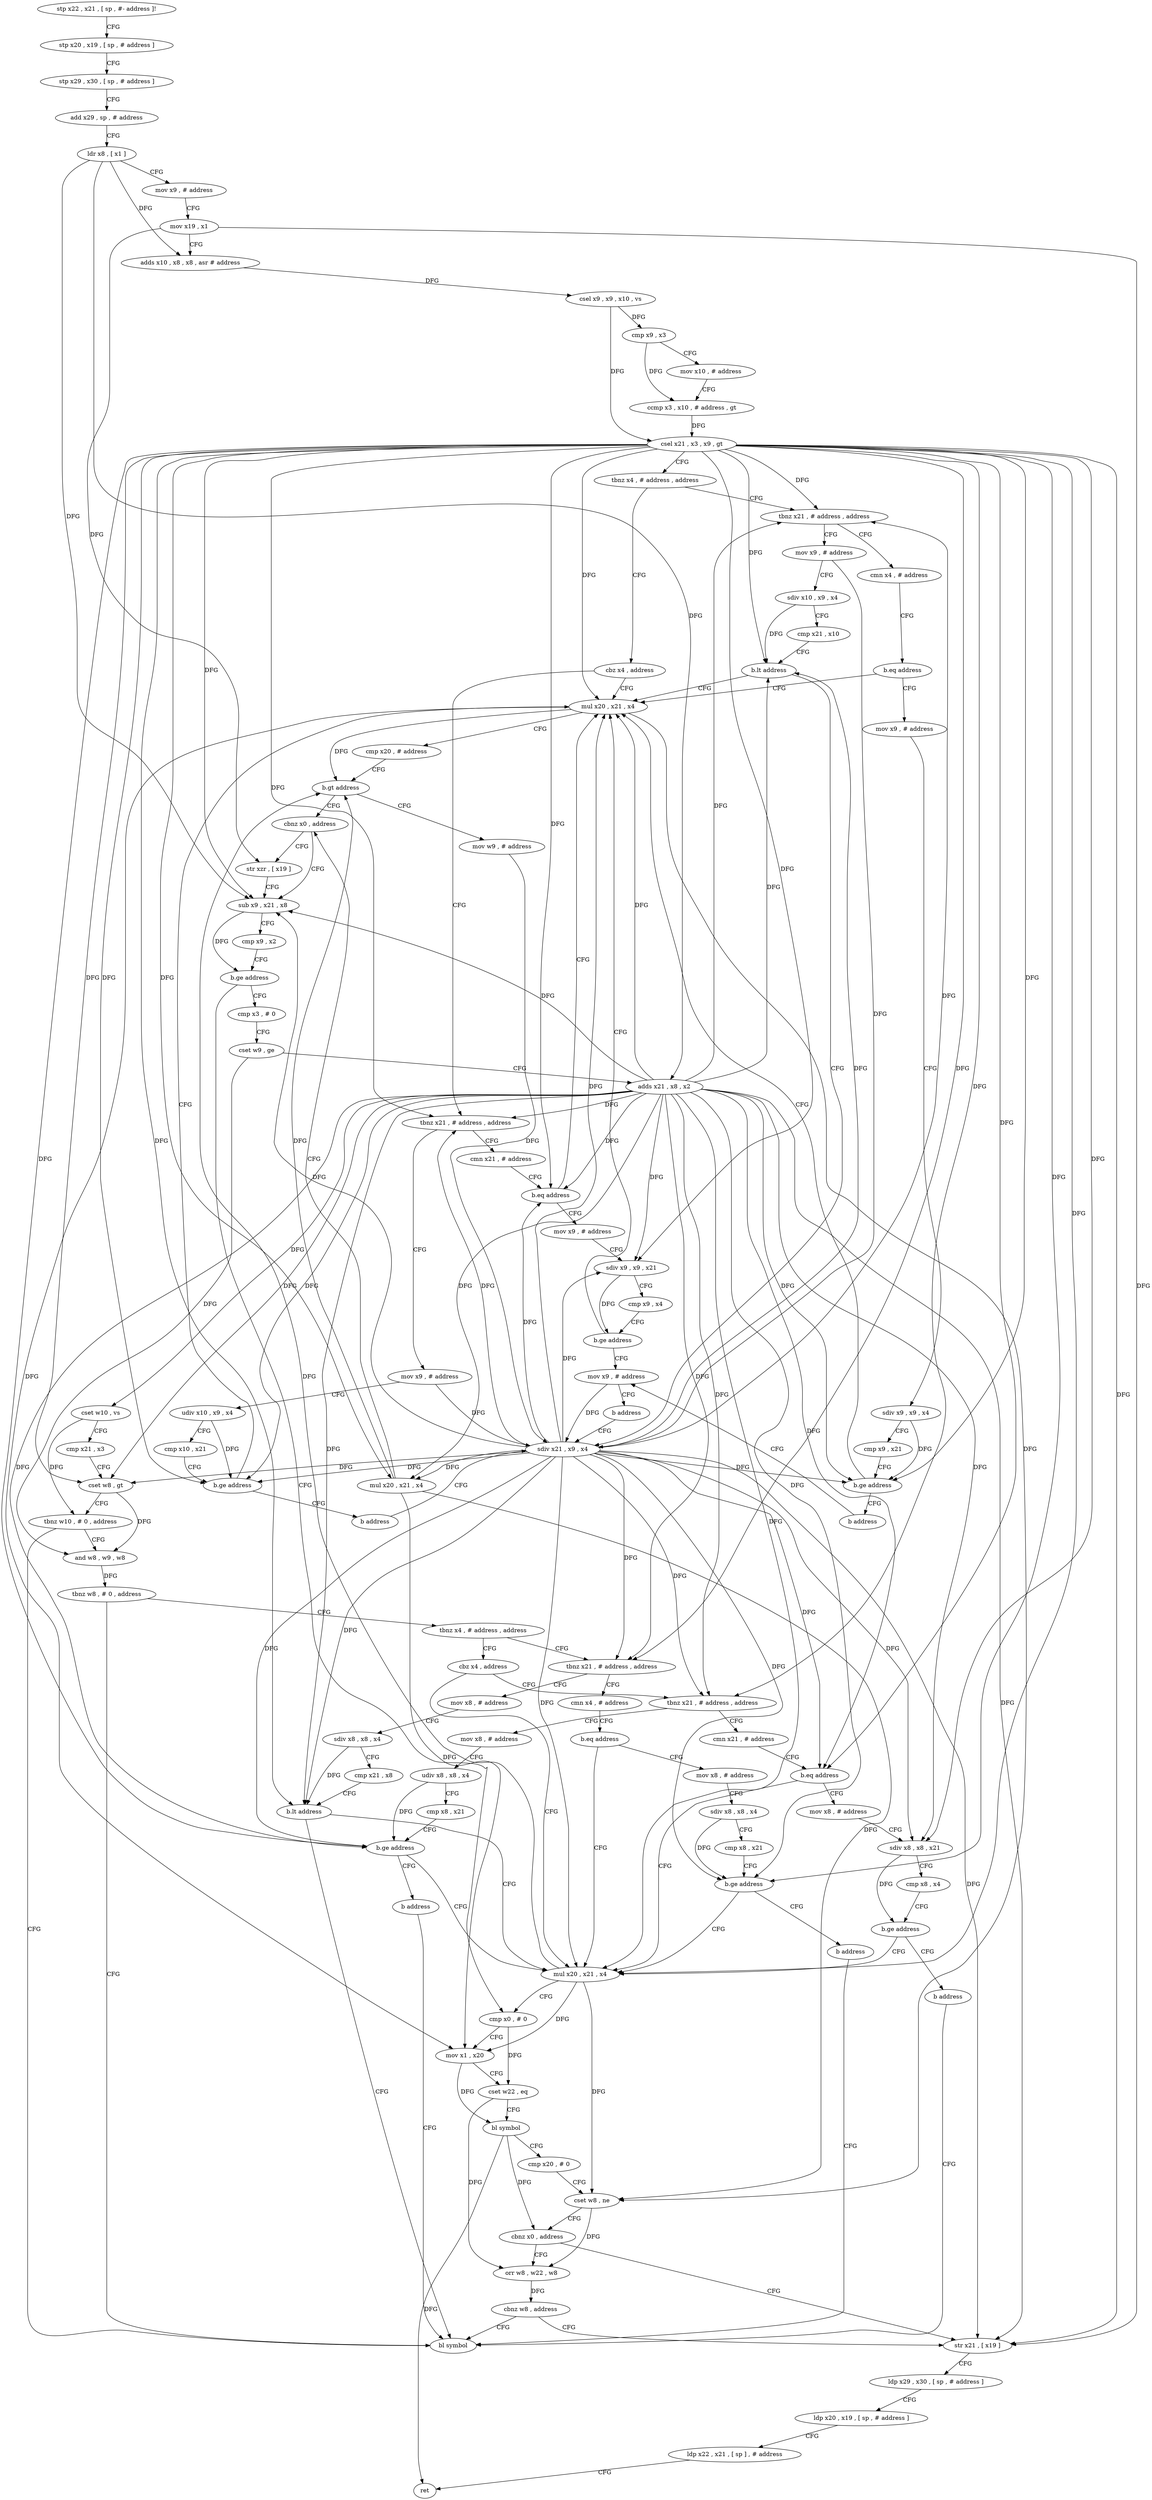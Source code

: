 digraph "func" {
"4216668" [label = "stp x22 , x21 , [ sp , #- address ]!" ]
"4216672" [label = "stp x20 , x19 , [ sp , # address ]" ]
"4216676" [label = "stp x29 , x30 , [ sp , # address ]" ]
"4216680" [label = "add x29 , sp , # address" ]
"4216684" [label = "ldr x8 , [ x1 ]" ]
"4216688" [label = "mov x9 , # address" ]
"4216692" [label = "mov x19 , x1" ]
"4216696" [label = "adds x10 , x8 , x8 , asr # address" ]
"4216700" [label = "csel x9 , x9 , x10 , vs" ]
"4216704" [label = "cmp x9 , x3" ]
"4216708" [label = "mov x10 , # address" ]
"4216712" [label = "ccmp x3 , x10 , # address , gt" ]
"4216716" [label = "csel x21 , x3 , x9 , gt" ]
"4216720" [label = "tbnz x4 , # address , address" ]
"4216752" [label = "tbnz x21 , # address , address" ]
"4216724" [label = "cbz x4 , address" ]
"4216816" [label = "mov x9 , # address" ]
"4216756" [label = "cmn x4 , # address" ]
"4216832" [label = "mul x20 , x21 , x4" ]
"4216728" [label = "tbnz x21 , # address , address" ]
"4216820" [label = "sdiv x10 , x9 , x4" ]
"4216824" [label = "cmp x21 , x10" ]
"4216828" [label = "b.lt address" ]
"4216848" [label = "sdiv x21 , x9 , x4" ]
"4216760" [label = "b.eq address" ]
"4216764" [label = "mov x9 , # address" ]
"4216836" [label = "cmp x20 , # address" ]
"4216840" [label = "b.gt address" ]
"4216856" [label = "cbnz x0 , address" ]
"4216844" [label = "mov w9 , # address" ]
"4216784" [label = "cmn x21 , # address" ]
"4216732" [label = "mov x9 , # address" ]
"4216852" [label = "mul x20 , x21 , x4" ]
"4216768" [label = "sdiv x9 , x9 , x4" ]
"4216772" [label = "cmp x9 , x21" ]
"4216776" [label = "b.ge address" ]
"4216780" [label = "b address" ]
"4216864" [label = "sub x9 , x21 , x8" ]
"4216860" [label = "str xzr , [ x19 ]" ]
"4216788" [label = "b.eq address" ]
"4216792" [label = "mov x9 , # address" ]
"4216736" [label = "udiv x10 , x9 , x4" ]
"4216740" [label = "cmp x10 , x21" ]
"4216744" [label = "b.ge address" ]
"4216748" [label = "b address" ]
"4216868" [label = "cmp x9 , x2" ]
"4216872" [label = "b.ge address" ]
"4217024" [label = "cmp x0 , # 0" ]
"4216876" [label = "cmp x3 , # 0" ]
"4216808" [label = "mov x9 , # address" ]
"4216796" [label = "sdiv x9 , x9 , x21" ]
"4216800" [label = "cmp x9 , x4" ]
"4216804" [label = "b.ge address" ]
"4217028" [label = "mov x1 , x20" ]
"4217032" [label = "cset w22 , eq" ]
"4217036" [label = "bl symbol" ]
"4217040" [label = "cmp x20 , # 0" ]
"4217044" [label = "cset w8 , ne" ]
"4217048" [label = "cbnz x0 , address" ]
"4217060" [label = "str x21 , [ x19 ]" ]
"4217052" [label = "orr w8 , w22 , w8" ]
"4216880" [label = "cset w9 , ge" ]
"4216884" [label = "adds x21 , x8 , x2" ]
"4216888" [label = "cset w10 , vs" ]
"4216892" [label = "cmp x21 , x3" ]
"4216896" [label = "cset w8 , gt" ]
"4216900" [label = "tbnz w10 , # 0 , address" ]
"4217080" [label = "bl symbol" ]
"4216904" [label = "and w8 , w9 , w8" ]
"4216812" [label = "b address" ]
"4217064" [label = "ldp x29 , x30 , [ sp , # address ]" ]
"4217068" [label = "ldp x20 , x19 , [ sp , # address ]" ]
"4217072" [label = "ldp x22 , x21 , [ sp ] , # address" ]
"4217076" [label = "ret" ]
"4217056" [label = "cbnz w8 , address" ]
"4216908" [label = "tbnz w8 , # 0 , address" ]
"4216912" [label = "tbnz x4 , # address , address" ]
"4216944" [label = "tbnz x21 , # address , address" ]
"4216916" [label = "cbz x4 , address" ]
"4217004" [label = "mov x8 , # address" ]
"4216948" [label = "cmn x4 , # address" ]
"4217020" [label = "mul x20 , x21 , x4" ]
"4216920" [label = "tbnz x21 , # address , address" ]
"4217008" [label = "sdiv x8 , x8 , x4" ]
"4217012" [label = "cmp x21 , x8" ]
"4217016" [label = "b.lt address" ]
"4216952" [label = "b.eq address" ]
"4216956" [label = "mov x8 , # address" ]
"4216976" [label = "cmn x21 , # address" ]
"4216924" [label = "mov x8 , # address" ]
"4216960" [label = "sdiv x8 , x8 , x4" ]
"4216964" [label = "cmp x8 , x21" ]
"4216968" [label = "b.ge address" ]
"4216972" [label = "b address" ]
"4216980" [label = "b.eq address" ]
"4216984" [label = "mov x8 , # address" ]
"4216928" [label = "udiv x8 , x8 , x4" ]
"4216932" [label = "cmp x8 , x21" ]
"4216936" [label = "b.ge address" ]
"4216940" [label = "b address" ]
"4216988" [label = "sdiv x8 , x8 , x21" ]
"4216992" [label = "cmp x8 , x4" ]
"4216996" [label = "b.ge address" ]
"4217000" [label = "b address" ]
"4216668" -> "4216672" [ label = "CFG" ]
"4216672" -> "4216676" [ label = "CFG" ]
"4216676" -> "4216680" [ label = "CFG" ]
"4216680" -> "4216684" [ label = "CFG" ]
"4216684" -> "4216688" [ label = "CFG" ]
"4216684" -> "4216696" [ label = "DFG" ]
"4216684" -> "4216864" [ label = "DFG" ]
"4216684" -> "4216884" [ label = "DFG" ]
"4216688" -> "4216692" [ label = "CFG" ]
"4216692" -> "4216696" [ label = "CFG" ]
"4216692" -> "4216860" [ label = "DFG" ]
"4216692" -> "4217060" [ label = "DFG" ]
"4216696" -> "4216700" [ label = "DFG" ]
"4216700" -> "4216704" [ label = "DFG" ]
"4216700" -> "4216716" [ label = "DFG" ]
"4216704" -> "4216708" [ label = "CFG" ]
"4216704" -> "4216712" [ label = "DFG" ]
"4216708" -> "4216712" [ label = "CFG" ]
"4216712" -> "4216716" [ label = "DFG" ]
"4216716" -> "4216720" [ label = "CFG" ]
"4216716" -> "4216752" [ label = "DFG" ]
"4216716" -> "4216828" [ label = "DFG" ]
"4216716" -> "4216832" [ label = "DFG" ]
"4216716" -> "4216728" [ label = "DFG" ]
"4216716" -> "4216852" [ label = "DFG" ]
"4216716" -> "4216776" [ label = "DFG" ]
"4216716" -> "4216788" [ label = "DFG" ]
"4216716" -> "4216744" [ label = "DFG" ]
"4216716" -> "4216864" [ label = "DFG" ]
"4216716" -> "4216796" [ label = "DFG" ]
"4216716" -> "4216896" [ label = "DFG" ]
"4216716" -> "4217060" [ label = "DFG" ]
"4216716" -> "4216944" [ label = "DFG" ]
"4216716" -> "4217016" [ label = "DFG" ]
"4216716" -> "4217020" [ label = "DFG" ]
"4216716" -> "4216920" [ label = "DFG" ]
"4216716" -> "4216968" [ label = "DFG" ]
"4216716" -> "4216980" [ label = "DFG" ]
"4216716" -> "4216936" [ label = "DFG" ]
"4216716" -> "4216988" [ label = "DFG" ]
"4216720" -> "4216752" [ label = "CFG" ]
"4216720" -> "4216724" [ label = "CFG" ]
"4216752" -> "4216816" [ label = "CFG" ]
"4216752" -> "4216756" [ label = "CFG" ]
"4216724" -> "4216832" [ label = "CFG" ]
"4216724" -> "4216728" [ label = "CFG" ]
"4216816" -> "4216820" [ label = "CFG" ]
"4216816" -> "4216848" [ label = "DFG" ]
"4216756" -> "4216760" [ label = "CFG" ]
"4216832" -> "4216836" [ label = "CFG" ]
"4216832" -> "4216840" [ label = "DFG" ]
"4216832" -> "4217028" [ label = "DFG" ]
"4216832" -> "4217044" [ label = "DFG" ]
"4216728" -> "4216784" [ label = "CFG" ]
"4216728" -> "4216732" [ label = "CFG" ]
"4216820" -> "4216824" [ label = "CFG" ]
"4216820" -> "4216828" [ label = "DFG" ]
"4216824" -> "4216828" [ label = "CFG" ]
"4216828" -> "4216848" [ label = "CFG" ]
"4216828" -> "4216832" [ label = "CFG" ]
"4216848" -> "4216852" [ label = "DFG" ]
"4216848" -> "4216752" [ label = "DFG" ]
"4216848" -> "4216728" [ label = "DFG" ]
"4216848" -> "4216828" [ label = "DFG" ]
"4216848" -> "4216832" [ label = "DFG" ]
"4216848" -> "4216776" [ label = "DFG" ]
"4216848" -> "4216788" [ label = "DFG" ]
"4216848" -> "4216744" [ label = "DFG" ]
"4216848" -> "4216864" [ label = "DFG" ]
"4216848" -> "4216796" [ label = "DFG" ]
"4216848" -> "4216896" [ label = "DFG" ]
"4216848" -> "4217060" [ label = "DFG" ]
"4216848" -> "4216944" [ label = "DFG" ]
"4216848" -> "4217016" [ label = "DFG" ]
"4216848" -> "4217020" [ label = "DFG" ]
"4216848" -> "4216920" [ label = "DFG" ]
"4216848" -> "4216968" [ label = "DFG" ]
"4216848" -> "4216980" [ label = "DFG" ]
"4216848" -> "4216936" [ label = "DFG" ]
"4216848" -> "4216988" [ label = "DFG" ]
"4216760" -> "4216832" [ label = "CFG" ]
"4216760" -> "4216764" [ label = "CFG" ]
"4216764" -> "4216768" [ label = "CFG" ]
"4216836" -> "4216840" [ label = "CFG" ]
"4216840" -> "4216856" [ label = "CFG" ]
"4216840" -> "4216844" [ label = "CFG" ]
"4216856" -> "4216864" [ label = "CFG" ]
"4216856" -> "4216860" [ label = "CFG" ]
"4216844" -> "4216848" [ label = "DFG" ]
"4216784" -> "4216788" [ label = "CFG" ]
"4216732" -> "4216736" [ label = "CFG" ]
"4216732" -> "4216848" [ label = "DFG" ]
"4216852" -> "4216856" [ label = "CFG" ]
"4216852" -> "4216840" [ label = "DFG" ]
"4216852" -> "4217028" [ label = "DFG" ]
"4216852" -> "4217044" [ label = "DFG" ]
"4216768" -> "4216772" [ label = "CFG" ]
"4216768" -> "4216776" [ label = "DFG" ]
"4216772" -> "4216776" [ label = "CFG" ]
"4216776" -> "4216832" [ label = "CFG" ]
"4216776" -> "4216780" [ label = "CFG" ]
"4216780" -> "4216808" [ label = "CFG" ]
"4216864" -> "4216868" [ label = "CFG" ]
"4216864" -> "4216872" [ label = "DFG" ]
"4216860" -> "4216864" [ label = "CFG" ]
"4216788" -> "4216832" [ label = "CFG" ]
"4216788" -> "4216792" [ label = "CFG" ]
"4216792" -> "4216796" [ label = "CFG" ]
"4216736" -> "4216740" [ label = "CFG" ]
"4216736" -> "4216744" [ label = "DFG" ]
"4216740" -> "4216744" [ label = "CFG" ]
"4216744" -> "4216832" [ label = "CFG" ]
"4216744" -> "4216748" [ label = "CFG" ]
"4216748" -> "4216848" [ label = "CFG" ]
"4216868" -> "4216872" [ label = "CFG" ]
"4216872" -> "4217024" [ label = "CFG" ]
"4216872" -> "4216876" [ label = "CFG" ]
"4217024" -> "4217028" [ label = "CFG" ]
"4217024" -> "4217032" [ label = "DFG" ]
"4216876" -> "4216880" [ label = "CFG" ]
"4216808" -> "4216812" [ label = "CFG" ]
"4216808" -> "4216848" [ label = "DFG" ]
"4216796" -> "4216800" [ label = "CFG" ]
"4216796" -> "4216804" [ label = "DFG" ]
"4216800" -> "4216804" [ label = "CFG" ]
"4216804" -> "4216832" [ label = "CFG" ]
"4216804" -> "4216808" [ label = "CFG" ]
"4217028" -> "4217032" [ label = "CFG" ]
"4217028" -> "4217036" [ label = "DFG" ]
"4217032" -> "4217036" [ label = "CFG" ]
"4217032" -> "4217052" [ label = "DFG" ]
"4217036" -> "4217040" [ label = "CFG" ]
"4217036" -> "4217048" [ label = "DFG" ]
"4217036" -> "4217076" [ label = "DFG" ]
"4217040" -> "4217044" [ label = "CFG" ]
"4217044" -> "4217048" [ label = "CFG" ]
"4217044" -> "4217052" [ label = "DFG" ]
"4217048" -> "4217060" [ label = "CFG" ]
"4217048" -> "4217052" [ label = "CFG" ]
"4217060" -> "4217064" [ label = "CFG" ]
"4217052" -> "4217056" [ label = "DFG" ]
"4216880" -> "4216884" [ label = "CFG" ]
"4216880" -> "4216904" [ label = "DFG" ]
"4216884" -> "4216888" [ label = "DFG" ]
"4216884" -> "4216752" [ label = "DFG" ]
"4216884" -> "4216728" [ label = "DFG" ]
"4216884" -> "4216776" [ label = "DFG" ]
"4216884" -> "4216788" [ label = "DFG" ]
"4216884" -> "4216744" [ label = "DFG" ]
"4216884" -> "4216796" [ label = "DFG" ]
"4216884" -> "4216828" [ label = "DFG" ]
"4216884" -> "4216832" [ label = "DFG" ]
"4216884" -> "4216852" [ label = "DFG" ]
"4216884" -> "4216864" [ label = "DFG" ]
"4216884" -> "4216896" [ label = "DFG" ]
"4216884" -> "4217060" [ label = "DFG" ]
"4216884" -> "4216944" [ label = "DFG" ]
"4216884" -> "4217016" [ label = "DFG" ]
"4216884" -> "4217020" [ label = "DFG" ]
"4216884" -> "4216920" [ label = "DFG" ]
"4216884" -> "4216968" [ label = "DFG" ]
"4216884" -> "4216980" [ label = "DFG" ]
"4216884" -> "4216936" [ label = "DFG" ]
"4216884" -> "4216988" [ label = "DFG" ]
"4216888" -> "4216892" [ label = "CFG" ]
"4216888" -> "4216900" [ label = "DFG" ]
"4216892" -> "4216896" [ label = "CFG" ]
"4216896" -> "4216900" [ label = "CFG" ]
"4216896" -> "4216904" [ label = "DFG" ]
"4216900" -> "4217080" [ label = "CFG" ]
"4216900" -> "4216904" [ label = "CFG" ]
"4216904" -> "4216908" [ label = "DFG" ]
"4216812" -> "4216848" [ label = "CFG" ]
"4217064" -> "4217068" [ label = "CFG" ]
"4217068" -> "4217072" [ label = "CFG" ]
"4217072" -> "4217076" [ label = "CFG" ]
"4217056" -> "4217080" [ label = "CFG" ]
"4217056" -> "4217060" [ label = "CFG" ]
"4216908" -> "4217080" [ label = "CFG" ]
"4216908" -> "4216912" [ label = "CFG" ]
"4216912" -> "4216944" [ label = "CFG" ]
"4216912" -> "4216916" [ label = "CFG" ]
"4216944" -> "4217004" [ label = "CFG" ]
"4216944" -> "4216948" [ label = "CFG" ]
"4216916" -> "4217020" [ label = "CFG" ]
"4216916" -> "4216920" [ label = "CFG" ]
"4217004" -> "4217008" [ label = "CFG" ]
"4216948" -> "4216952" [ label = "CFG" ]
"4217020" -> "4217024" [ label = "CFG" ]
"4217020" -> "4216840" [ label = "DFG" ]
"4217020" -> "4217028" [ label = "DFG" ]
"4217020" -> "4217044" [ label = "DFG" ]
"4216920" -> "4216976" [ label = "CFG" ]
"4216920" -> "4216924" [ label = "CFG" ]
"4217008" -> "4217012" [ label = "CFG" ]
"4217008" -> "4217016" [ label = "DFG" ]
"4217012" -> "4217016" [ label = "CFG" ]
"4217016" -> "4217080" [ label = "CFG" ]
"4217016" -> "4217020" [ label = "CFG" ]
"4216952" -> "4217020" [ label = "CFG" ]
"4216952" -> "4216956" [ label = "CFG" ]
"4216956" -> "4216960" [ label = "CFG" ]
"4216976" -> "4216980" [ label = "CFG" ]
"4216924" -> "4216928" [ label = "CFG" ]
"4216960" -> "4216964" [ label = "CFG" ]
"4216960" -> "4216968" [ label = "DFG" ]
"4216964" -> "4216968" [ label = "CFG" ]
"4216968" -> "4217020" [ label = "CFG" ]
"4216968" -> "4216972" [ label = "CFG" ]
"4216972" -> "4217080" [ label = "CFG" ]
"4216980" -> "4217020" [ label = "CFG" ]
"4216980" -> "4216984" [ label = "CFG" ]
"4216984" -> "4216988" [ label = "CFG" ]
"4216928" -> "4216932" [ label = "CFG" ]
"4216928" -> "4216936" [ label = "DFG" ]
"4216932" -> "4216936" [ label = "CFG" ]
"4216936" -> "4217020" [ label = "CFG" ]
"4216936" -> "4216940" [ label = "CFG" ]
"4216940" -> "4217080" [ label = "CFG" ]
"4216988" -> "4216992" [ label = "CFG" ]
"4216988" -> "4216996" [ label = "DFG" ]
"4216992" -> "4216996" [ label = "CFG" ]
"4216996" -> "4217020" [ label = "CFG" ]
"4216996" -> "4217000" [ label = "CFG" ]
"4217000" -> "4217080" [ label = "CFG" ]
}
